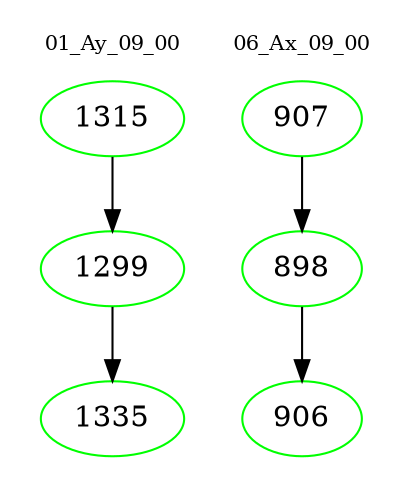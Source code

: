 digraph{
subgraph cluster_0 {
color = white
label = "01_Ay_09_00";
fontsize=10;
T0_1315 [label="1315", color="green"]
T0_1315 -> T0_1299 [color="black"]
T0_1299 [label="1299", color="green"]
T0_1299 -> T0_1335 [color="black"]
T0_1335 [label="1335", color="green"]
}
subgraph cluster_1 {
color = white
label = "06_Ax_09_00";
fontsize=10;
T1_907 [label="907", color="green"]
T1_907 -> T1_898 [color="black"]
T1_898 [label="898", color="green"]
T1_898 -> T1_906 [color="black"]
T1_906 [label="906", color="green"]
}
}
